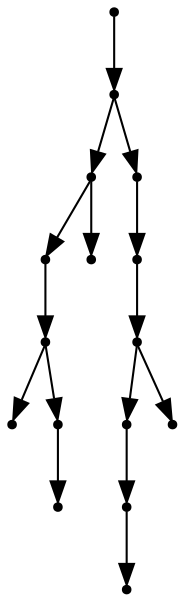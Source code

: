 digraph {
  15 [shape=point];
  14 [shape=point];
  6 [shape=point];
  4 [shape=point];
  3 [shape=point];
  0 [shape=point];
  2 [shape=point];
  1 [shape=point];
  5 [shape=point];
  13 [shape=point];
  12 [shape=point];
  11 [shape=point];
  9 [shape=point];
  8 [shape=point];
  7 [shape=point];
  10 [shape=point];
15 -> 14;
14 -> 6;
6 -> 4;
4 -> 3;
3 -> 0;
3 -> 2;
2 -> 1;
6 -> 5;
14 -> 13;
13 -> 12;
12 -> 11;
11 -> 9;
9 -> 8;
8 -> 7;
11 -> 10;
}
